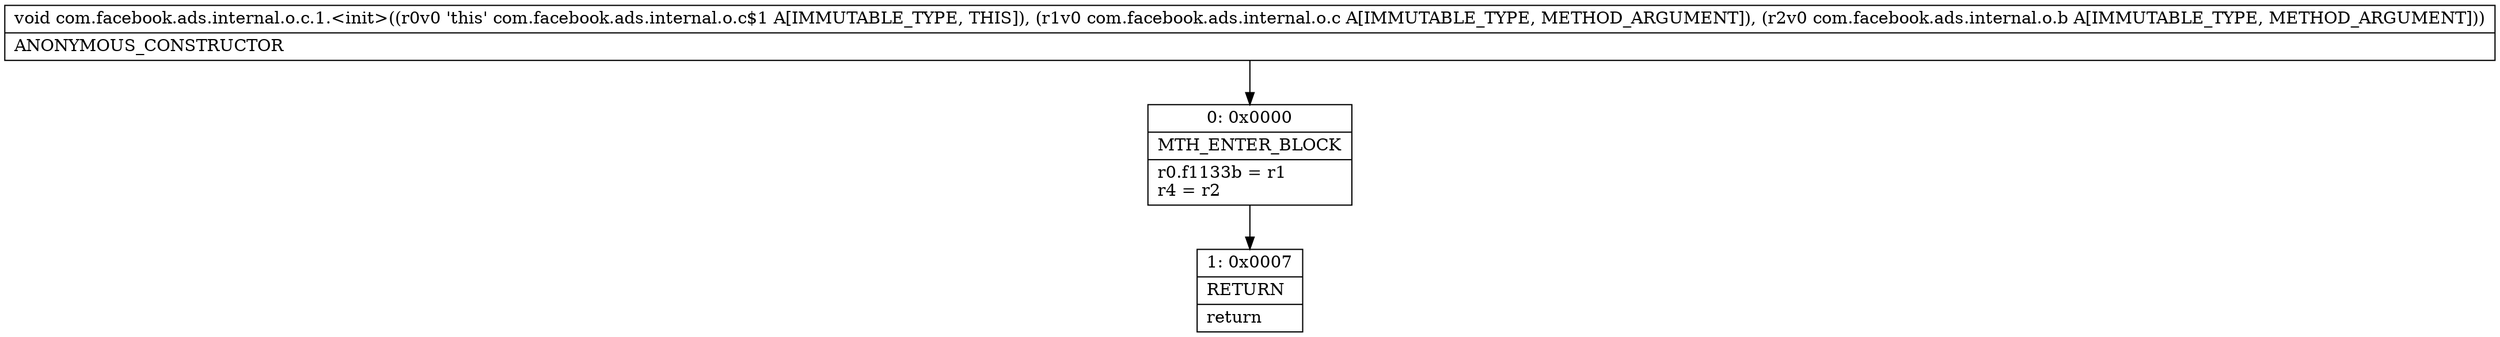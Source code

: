 digraph "CFG forcom.facebook.ads.internal.o.c.1.\<init\>(Lcom\/facebook\/ads\/internal\/o\/c;Lcom\/facebook\/ads\/internal\/o\/b;)V" {
Node_0 [shape=record,label="{0\:\ 0x0000|MTH_ENTER_BLOCK\l|r0.f1133b = r1\lr4 = r2\l}"];
Node_1 [shape=record,label="{1\:\ 0x0007|RETURN\l|return\l}"];
MethodNode[shape=record,label="{void com.facebook.ads.internal.o.c.1.\<init\>((r0v0 'this' com.facebook.ads.internal.o.c$1 A[IMMUTABLE_TYPE, THIS]), (r1v0 com.facebook.ads.internal.o.c A[IMMUTABLE_TYPE, METHOD_ARGUMENT]), (r2v0 com.facebook.ads.internal.o.b A[IMMUTABLE_TYPE, METHOD_ARGUMENT]))  | ANONYMOUS_CONSTRUCTOR\l}"];
MethodNode -> Node_0;
Node_0 -> Node_1;
}

